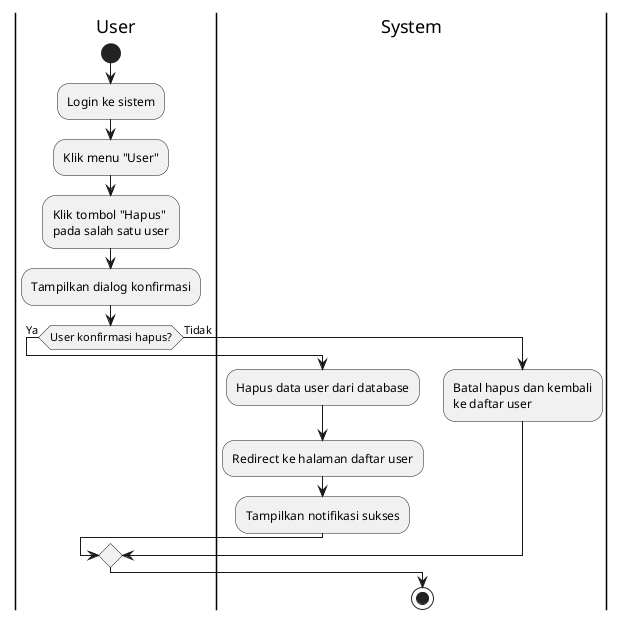 @startuml
|User|
start
:Login ke sistem;
:Klik menu "User";
:Klik tombol "Hapus"\npada salah satu user;
:Tampilkan dialog konfirmasi;

if (User konfirmasi hapus?) then (Ya)
  |System|
  :Hapus data user dari database;
  :Redirect ke halaman daftar user;
  :Tampilkan notifikasi sukses;
else (Tidak)
  :Batal hapus dan kembali\nke daftar user;
endif

stop
@enduml
